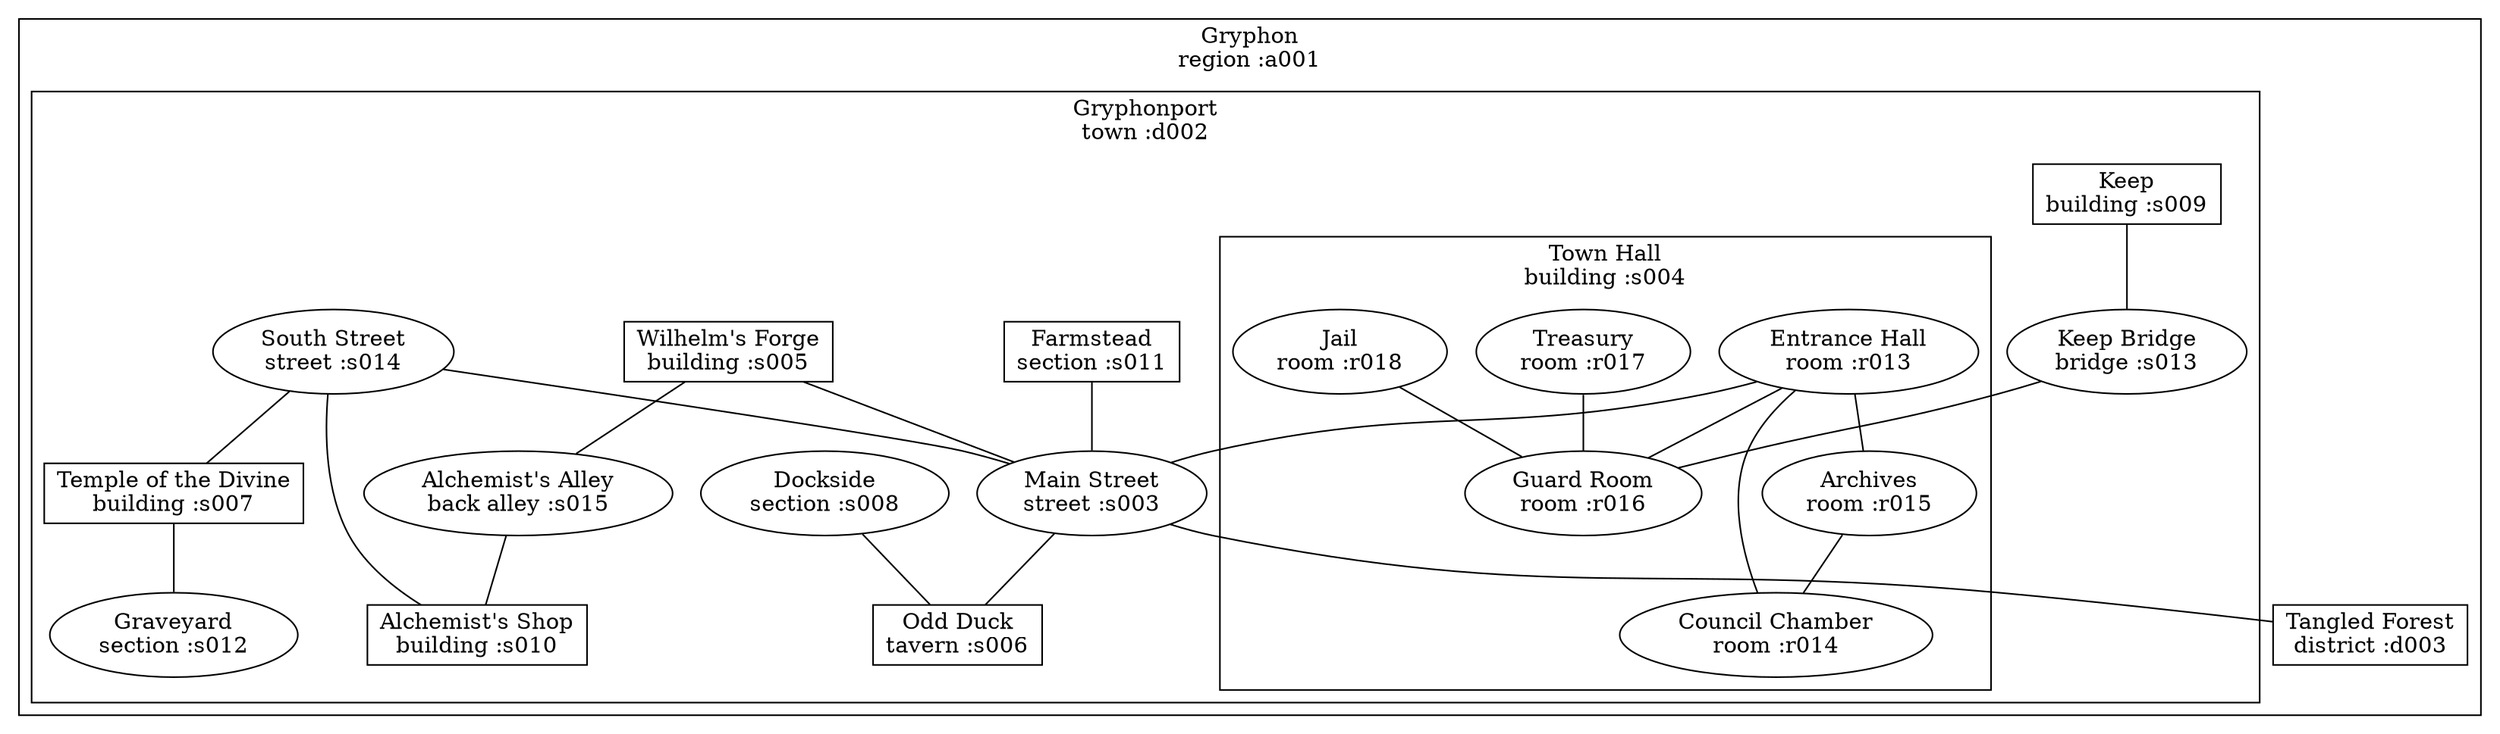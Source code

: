 graph world {
  subgraph cluster_a001 {
  label="Gryphon\nregion :a001";
    subgraph cluster_d002 {
    label="Gryphonport\ntown :d002";
      s003[shape=ellipse, label="Main Street\nstreet :s003"];
      subgraph cluster_s004 {
      label="Town Hall\nbuilding :s004";
        r013[shape=ellipse, label="Entrance Hall\nroom :r013"];
        r014[shape=ellipse, label="Council Chamber\nroom :r014"];
        r015[shape=ellipse, label="Archives\nroom :r015"];
        r016[shape=ellipse, label="Guard Room\nroom :r016"];
        r017[shape=ellipse, label="Treasury\nroom :r017"];
        r018[shape=ellipse, label="Jail\nroom :r018"];
      }
      s005[shape=box, label="Wilhelm's Forge\nbuilding :s005"];
      s006[shape=box, label="Odd Duck\ntavern :s006"];
      s007[shape=box, label="Temple of the Divine\nbuilding :s007"];
      s008[shape=ellipse, label="Dockside\nsection :s008"];
      s009[shape=box, label="Keep\nbuilding :s009"];
      s010[shape=box, label="Alchemist's Shop\nbuilding :s010"];
      s011[shape=box, label="Farmstead\nsection :s011"];
      s012[shape=ellipse, label="Graveyard\nsection :s012"];
      s013[shape=ellipse, label="Keep Bridge\nbridge :s013"];
      s014[shape=ellipse, label="South Street\nstreet :s014"];
      s015[shape=ellipse, label="Alchemist's Alley\nback alley :s015"];
    }
    d003[shape=box, label="Tangled Forest\ndistrict :d003"];
  }
  s003 -- s006;
  s013 -- r016;
  s003 -- d003;
  s007 -- s012;
  s014 -- s003;
  r018 -- r016;
  r013 -- r015;
  s008 -- s006;
  s005 -- s003;
  r015 -- r014;
  r013 -- s003;
  r013 -- r014;
  s009 -- s013;
  r017 -- r016;
  s014 -- s010;
  s014 -- s007;
  s005 -- s015;
  s015 -- s010;
  r013 -- r016;
  s011 -- s003;
}
